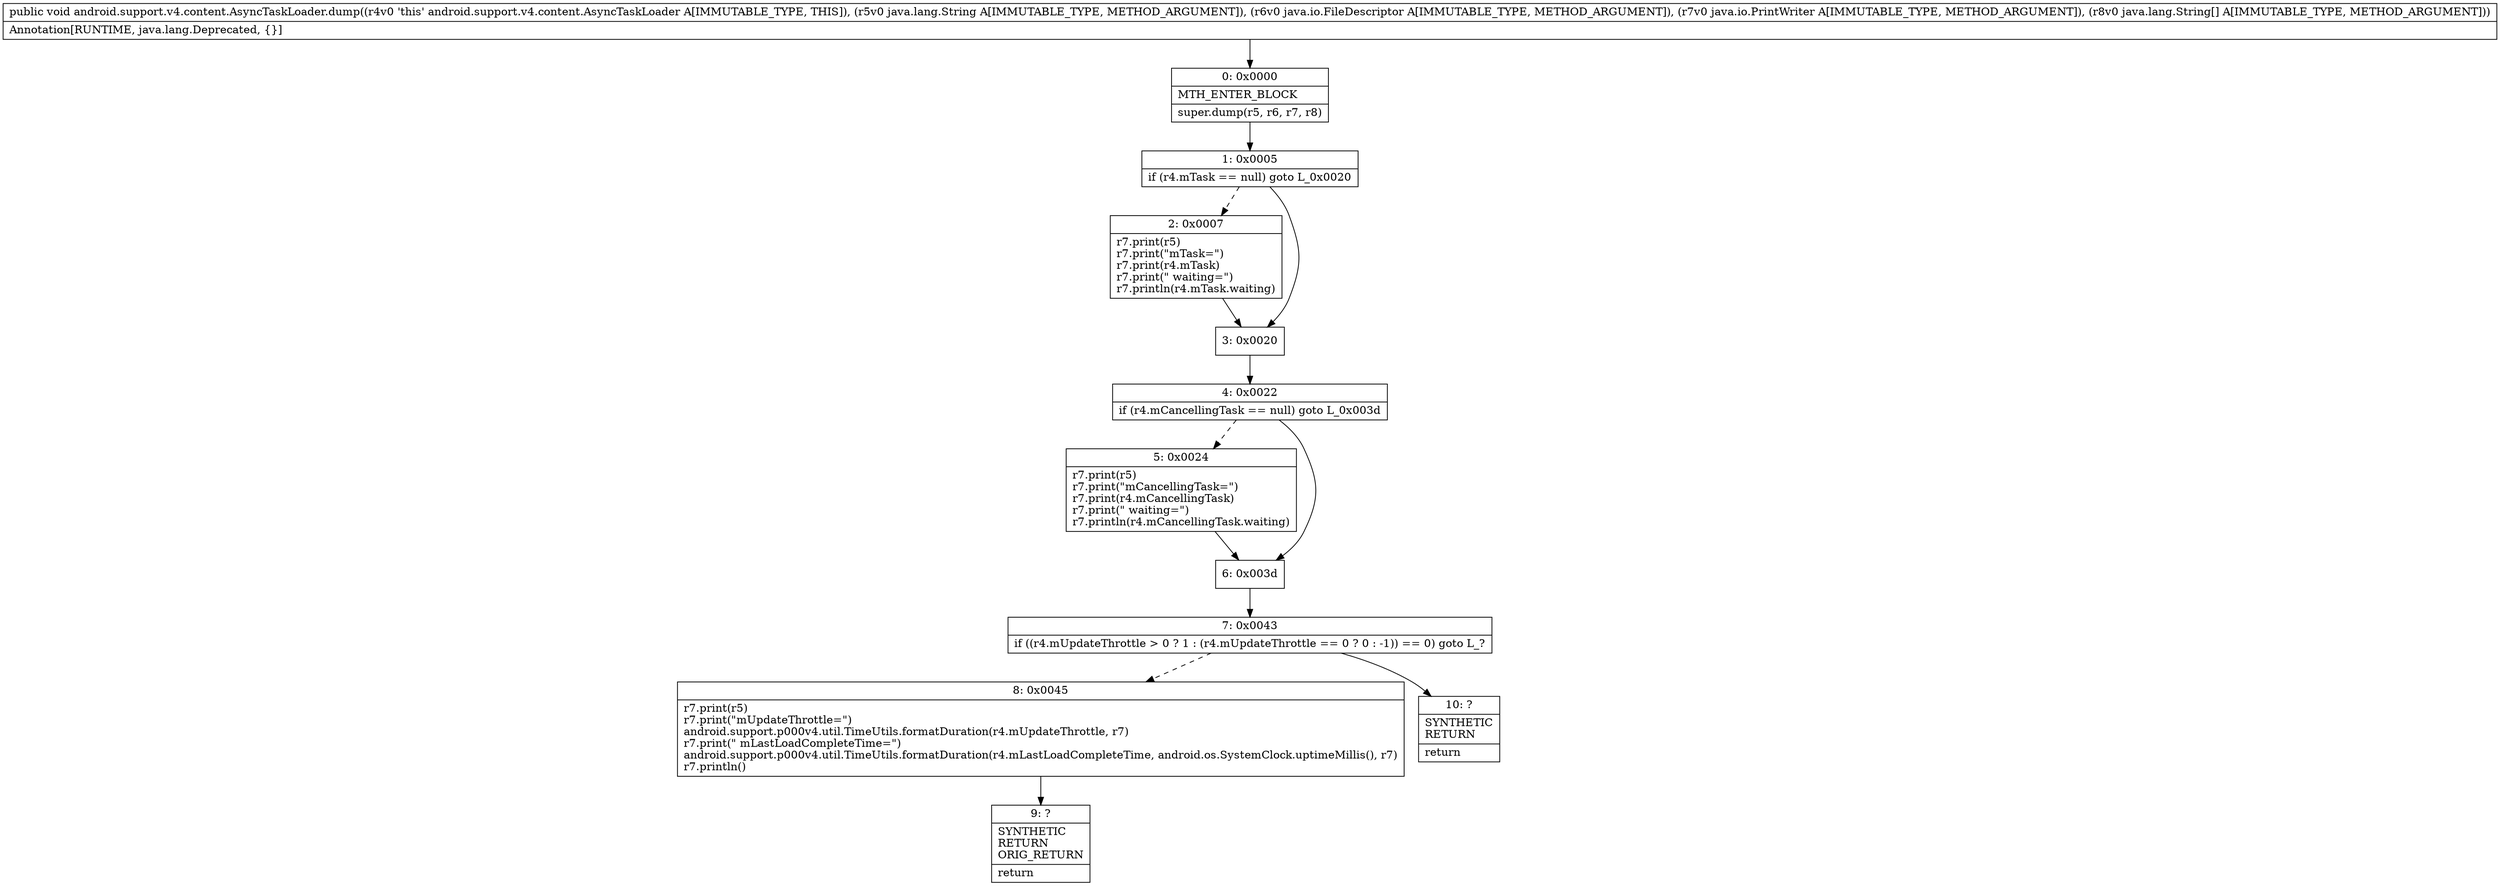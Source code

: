 digraph "CFG forandroid.support.v4.content.AsyncTaskLoader.dump(Ljava\/lang\/String;Ljava\/io\/FileDescriptor;Ljava\/io\/PrintWriter;[Ljava\/lang\/String;)V" {
Node_0 [shape=record,label="{0\:\ 0x0000|MTH_ENTER_BLOCK\l|super.dump(r5, r6, r7, r8)\l}"];
Node_1 [shape=record,label="{1\:\ 0x0005|if (r4.mTask == null) goto L_0x0020\l}"];
Node_2 [shape=record,label="{2\:\ 0x0007|r7.print(r5)\lr7.print(\"mTask=\")\lr7.print(r4.mTask)\lr7.print(\" waiting=\")\lr7.println(r4.mTask.waiting)\l}"];
Node_3 [shape=record,label="{3\:\ 0x0020}"];
Node_4 [shape=record,label="{4\:\ 0x0022|if (r4.mCancellingTask == null) goto L_0x003d\l}"];
Node_5 [shape=record,label="{5\:\ 0x0024|r7.print(r5)\lr7.print(\"mCancellingTask=\")\lr7.print(r4.mCancellingTask)\lr7.print(\" waiting=\")\lr7.println(r4.mCancellingTask.waiting)\l}"];
Node_6 [shape=record,label="{6\:\ 0x003d}"];
Node_7 [shape=record,label="{7\:\ 0x0043|if ((r4.mUpdateThrottle \> 0 ? 1 : (r4.mUpdateThrottle == 0 ? 0 : \-1)) == 0) goto L_?\l}"];
Node_8 [shape=record,label="{8\:\ 0x0045|r7.print(r5)\lr7.print(\"mUpdateThrottle=\")\landroid.support.p000v4.util.TimeUtils.formatDuration(r4.mUpdateThrottle, r7)\lr7.print(\" mLastLoadCompleteTime=\")\landroid.support.p000v4.util.TimeUtils.formatDuration(r4.mLastLoadCompleteTime, android.os.SystemClock.uptimeMillis(), r7)\lr7.println()\l}"];
Node_9 [shape=record,label="{9\:\ ?|SYNTHETIC\lRETURN\lORIG_RETURN\l|return\l}"];
Node_10 [shape=record,label="{10\:\ ?|SYNTHETIC\lRETURN\l|return\l}"];
MethodNode[shape=record,label="{public void android.support.v4.content.AsyncTaskLoader.dump((r4v0 'this' android.support.v4.content.AsyncTaskLoader A[IMMUTABLE_TYPE, THIS]), (r5v0 java.lang.String A[IMMUTABLE_TYPE, METHOD_ARGUMENT]), (r6v0 java.io.FileDescriptor A[IMMUTABLE_TYPE, METHOD_ARGUMENT]), (r7v0 java.io.PrintWriter A[IMMUTABLE_TYPE, METHOD_ARGUMENT]), (r8v0 java.lang.String[] A[IMMUTABLE_TYPE, METHOD_ARGUMENT]))  | Annotation[RUNTIME, java.lang.Deprecated, \{\}]\l}"];
MethodNode -> Node_0;
Node_0 -> Node_1;
Node_1 -> Node_2[style=dashed];
Node_1 -> Node_3;
Node_2 -> Node_3;
Node_3 -> Node_4;
Node_4 -> Node_5[style=dashed];
Node_4 -> Node_6;
Node_5 -> Node_6;
Node_6 -> Node_7;
Node_7 -> Node_8[style=dashed];
Node_7 -> Node_10;
Node_8 -> Node_9;
}

